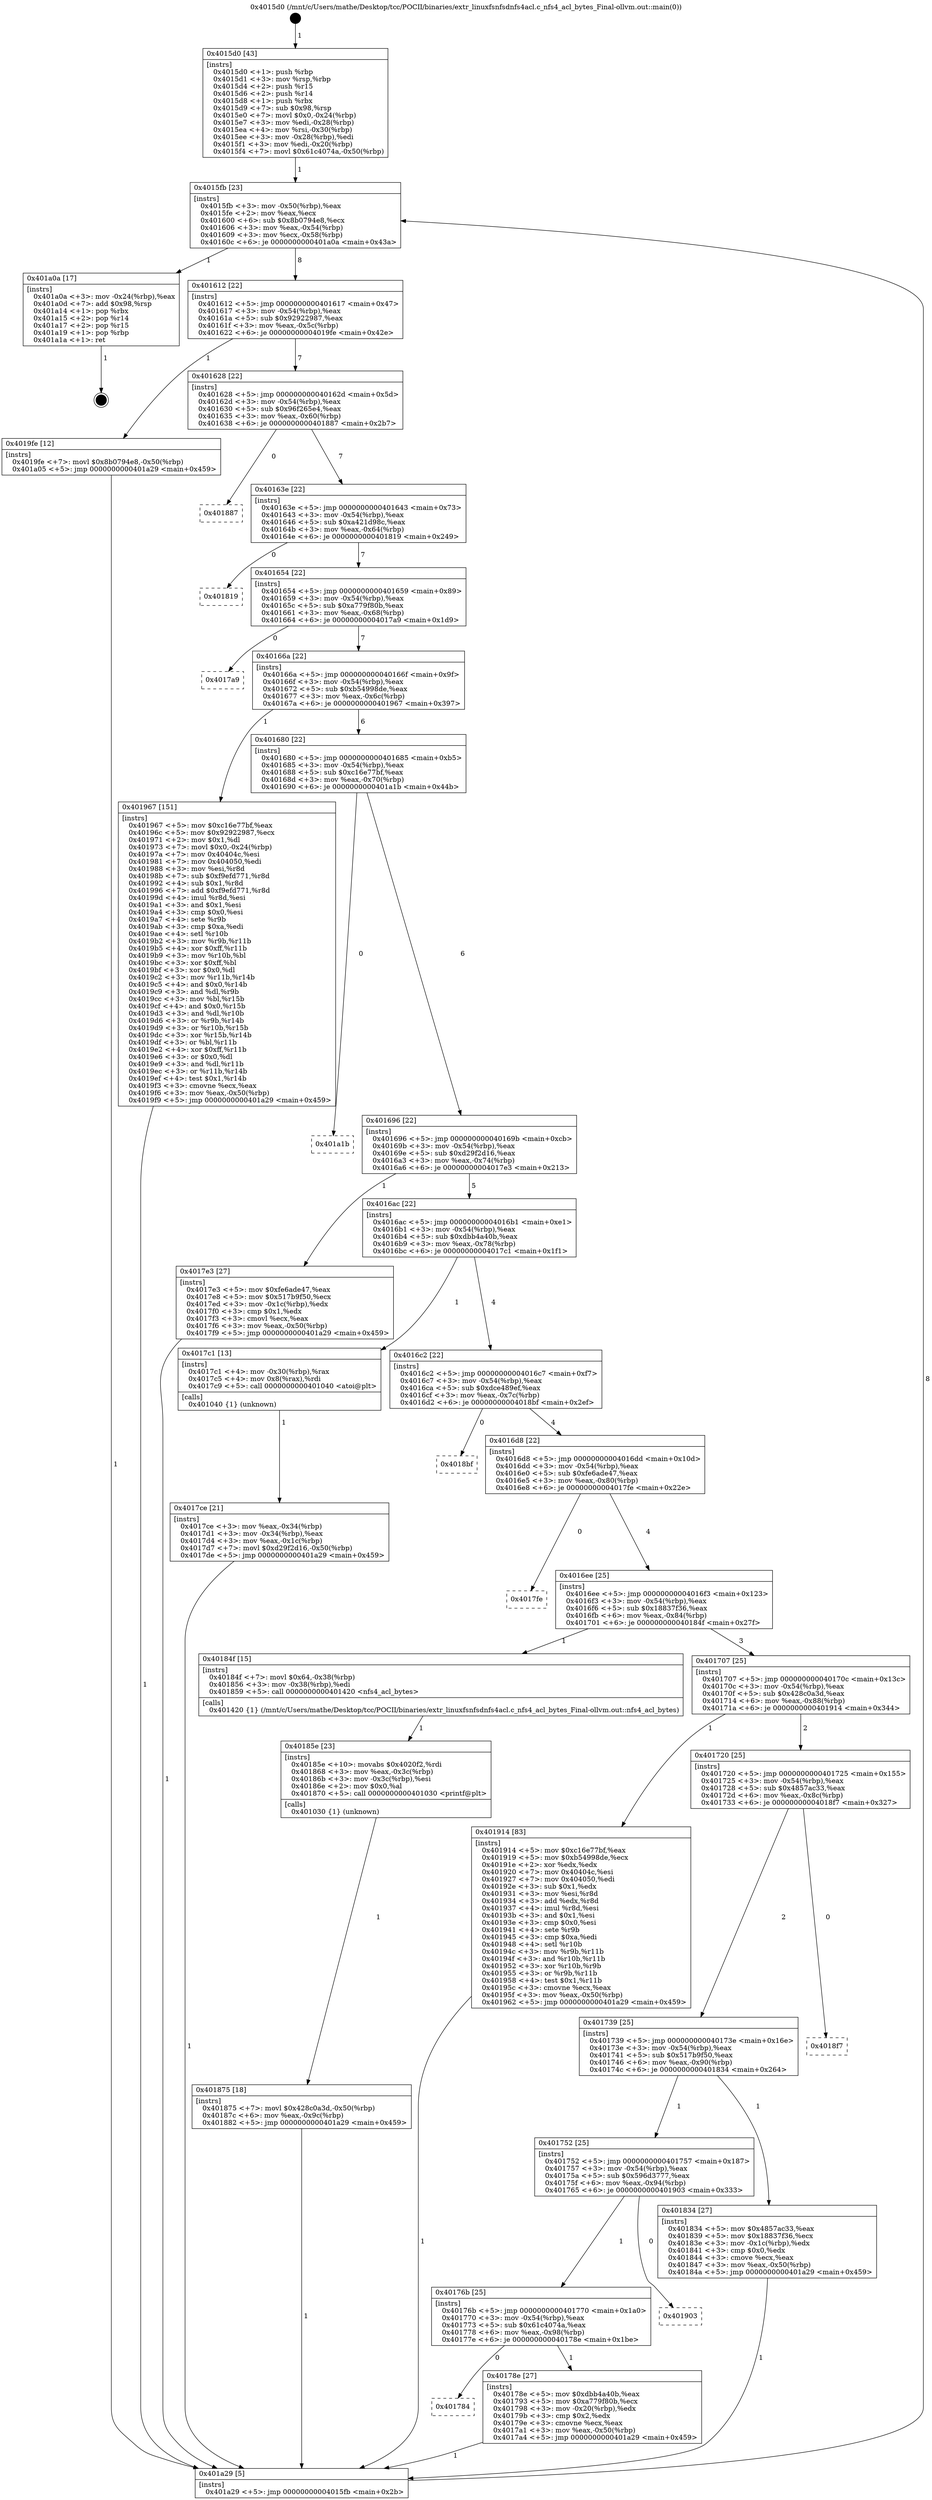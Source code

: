 digraph "0x4015d0" {
  label = "0x4015d0 (/mnt/c/Users/mathe/Desktop/tcc/POCII/binaries/extr_linuxfsnfsdnfs4acl.c_nfs4_acl_bytes_Final-ollvm.out::main(0))"
  labelloc = "t"
  node[shape=record]

  Entry [label="",width=0.3,height=0.3,shape=circle,fillcolor=black,style=filled]
  "0x4015fb" [label="{
     0x4015fb [23]\l
     | [instrs]\l
     &nbsp;&nbsp;0x4015fb \<+3\>: mov -0x50(%rbp),%eax\l
     &nbsp;&nbsp;0x4015fe \<+2\>: mov %eax,%ecx\l
     &nbsp;&nbsp;0x401600 \<+6\>: sub $0x8b0794e8,%ecx\l
     &nbsp;&nbsp;0x401606 \<+3\>: mov %eax,-0x54(%rbp)\l
     &nbsp;&nbsp;0x401609 \<+3\>: mov %ecx,-0x58(%rbp)\l
     &nbsp;&nbsp;0x40160c \<+6\>: je 0000000000401a0a \<main+0x43a\>\l
  }"]
  "0x401a0a" [label="{
     0x401a0a [17]\l
     | [instrs]\l
     &nbsp;&nbsp;0x401a0a \<+3\>: mov -0x24(%rbp),%eax\l
     &nbsp;&nbsp;0x401a0d \<+7\>: add $0x98,%rsp\l
     &nbsp;&nbsp;0x401a14 \<+1\>: pop %rbx\l
     &nbsp;&nbsp;0x401a15 \<+2\>: pop %r14\l
     &nbsp;&nbsp;0x401a17 \<+2\>: pop %r15\l
     &nbsp;&nbsp;0x401a19 \<+1\>: pop %rbp\l
     &nbsp;&nbsp;0x401a1a \<+1\>: ret\l
  }"]
  "0x401612" [label="{
     0x401612 [22]\l
     | [instrs]\l
     &nbsp;&nbsp;0x401612 \<+5\>: jmp 0000000000401617 \<main+0x47\>\l
     &nbsp;&nbsp;0x401617 \<+3\>: mov -0x54(%rbp),%eax\l
     &nbsp;&nbsp;0x40161a \<+5\>: sub $0x92922987,%eax\l
     &nbsp;&nbsp;0x40161f \<+3\>: mov %eax,-0x5c(%rbp)\l
     &nbsp;&nbsp;0x401622 \<+6\>: je 00000000004019fe \<main+0x42e\>\l
  }"]
  Exit [label="",width=0.3,height=0.3,shape=circle,fillcolor=black,style=filled,peripheries=2]
  "0x4019fe" [label="{
     0x4019fe [12]\l
     | [instrs]\l
     &nbsp;&nbsp;0x4019fe \<+7\>: movl $0x8b0794e8,-0x50(%rbp)\l
     &nbsp;&nbsp;0x401a05 \<+5\>: jmp 0000000000401a29 \<main+0x459\>\l
  }"]
  "0x401628" [label="{
     0x401628 [22]\l
     | [instrs]\l
     &nbsp;&nbsp;0x401628 \<+5\>: jmp 000000000040162d \<main+0x5d\>\l
     &nbsp;&nbsp;0x40162d \<+3\>: mov -0x54(%rbp),%eax\l
     &nbsp;&nbsp;0x401630 \<+5\>: sub $0x96f265e4,%eax\l
     &nbsp;&nbsp;0x401635 \<+3\>: mov %eax,-0x60(%rbp)\l
     &nbsp;&nbsp;0x401638 \<+6\>: je 0000000000401887 \<main+0x2b7\>\l
  }"]
  "0x401875" [label="{
     0x401875 [18]\l
     | [instrs]\l
     &nbsp;&nbsp;0x401875 \<+7\>: movl $0x428c0a3d,-0x50(%rbp)\l
     &nbsp;&nbsp;0x40187c \<+6\>: mov %eax,-0x9c(%rbp)\l
     &nbsp;&nbsp;0x401882 \<+5\>: jmp 0000000000401a29 \<main+0x459\>\l
  }"]
  "0x401887" [label="{
     0x401887\l
  }", style=dashed]
  "0x40163e" [label="{
     0x40163e [22]\l
     | [instrs]\l
     &nbsp;&nbsp;0x40163e \<+5\>: jmp 0000000000401643 \<main+0x73\>\l
     &nbsp;&nbsp;0x401643 \<+3\>: mov -0x54(%rbp),%eax\l
     &nbsp;&nbsp;0x401646 \<+5\>: sub $0xa421d98c,%eax\l
     &nbsp;&nbsp;0x40164b \<+3\>: mov %eax,-0x64(%rbp)\l
     &nbsp;&nbsp;0x40164e \<+6\>: je 0000000000401819 \<main+0x249\>\l
  }"]
  "0x40185e" [label="{
     0x40185e [23]\l
     | [instrs]\l
     &nbsp;&nbsp;0x40185e \<+10\>: movabs $0x4020f2,%rdi\l
     &nbsp;&nbsp;0x401868 \<+3\>: mov %eax,-0x3c(%rbp)\l
     &nbsp;&nbsp;0x40186b \<+3\>: mov -0x3c(%rbp),%esi\l
     &nbsp;&nbsp;0x40186e \<+2\>: mov $0x0,%al\l
     &nbsp;&nbsp;0x401870 \<+5\>: call 0000000000401030 \<printf@plt\>\l
     | [calls]\l
     &nbsp;&nbsp;0x401030 \{1\} (unknown)\l
  }"]
  "0x401819" [label="{
     0x401819\l
  }", style=dashed]
  "0x401654" [label="{
     0x401654 [22]\l
     | [instrs]\l
     &nbsp;&nbsp;0x401654 \<+5\>: jmp 0000000000401659 \<main+0x89\>\l
     &nbsp;&nbsp;0x401659 \<+3\>: mov -0x54(%rbp),%eax\l
     &nbsp;&nbsp;0x40165c \<+5\>: sub $0xa779f80b,%eax\l
     &nbsp;&nbsp;0x401661 \<+3\>: mov %eax,-0x68(%rbp)\l
     &nbsp;&nbsp;0x401664 \<+6\>: je 00000000004017a9 \<main+0x1d9\>\l
  }"]
  "0x4017ce" [label="{
     0x4017ce [21]\l
     | [instrs]\l
     &nbsp;&nbsp;0x4017ce \<+3\>: mov %eax,-0x34(%rbp)\l
     &nbsp;&nbsp;0x4017d1 \<+3\>: mov -0x34(%rbp),%eax\l
     &nbsp;&nbsp;0x4017d4 \<+3\>: mov %eax,-0x1c(%rbp)\l
     &nbsp;&nbsp;0x4017d7 \<+7\>: movl $0xd29f2d16,-0x50(%rbp)\l
     &nbsp;&nbsp;0x4017de \<+5\>: jmp 0000000000401a29 \<main+0x459\>\l
  }"]
  "0x4017a9" [label="{
     0x4017a9\l
  }", style=dashed]
  "0x40166a" [label="{
     0x40166a [22]\l
     | [instrs]\l
     &nbsp;&nbsp;0x40166a \<+5\>: jmp 000000000040166f \<main+0x9f\>\l
     &nbsp;&nbsp;0x40166f \<+3\>: mov -0x54(%rbp),%eax\l
     &nbsp;&nbsp;0x401672 \<+5\>: sub $0xb54998de,%eax\l
     &nbsp;&nbsp;0x401677 \<+3\>: mov %eax,-0x6c(%rbp)\l
     &nbsp;&nbsp;0x40167a \<+6\>: je 0000000000401967 \<main+0x397\>\l
  }"]
  "0x4015d0" [label="{
     0x4015d0 [43]\l
     | [instrs]\l
     &nbsp;&nbsp;0x4015d0 \<+1\>: push %rbp\l
     &nbsp;&nbsp;0x4015d1 \<+3\>: mov %rsp,%rbp\l
     &nbsp;&nbsp;0x4015d4 \<+2\>: push %r15\l
     &nbsp;&nbsp;0x4015d6 \<+2\>: push %r14\l
     &nbsp;&nbsp;0x4015d8 \<+1\>: push %rbx\l
     &nbsp;&nbsp;0x4015d9 \<+7\>: sub $0x98,%rsp\l
     &nbsp;&nbsp;0x4015e0 \<+7\>: movl $0x0,-0x24(%rbp)\l
     &nbsp;&nbsp;0x4015e7 \<+3\>: mov %edi,-0x28(%rbp)\l
     &nbsp;&nbsp;0x4015ea \<+4\>: mov %rsi,-0x30(%rbp)\l
     &nbsp;&nbsp;0x4015ee \<+3\>: mov -0x28(%rbp),%edi\l
     &nbsp;&nbsp;0x4015f1 \<+3\>: mov %edi,-0x20(%rbp)\l
     &nbsp;&nbsp;0x4015f4 \<+7\>: movl $0x61c4074a,-0x50(%rbp)\l
  }"]
  "0x401967" [label="{
     0x401967 [151]\l
     | [instrs]\l
     &nbsp;&nbsp;0x401967 \<+5\>: mov $0xc16e77bf,%eax\l
     &nbsp;&nbsp;0x40196c \<+5\>: mov $0x92922987,%ecx\l
     &nbsp;&nbsp;0x401971 \<+2\>: mov $0x1,%dl\l
     &nbsp;&nbsp;0x401973 \<+7\>: movl $0x0,-0x24(%rbp)\l
     &nbsp;&nbsp;0x40197a \<+7\>: mov 0x40404c,%esi\l
     &nbsp;&nbsp;0x401981 \<+7\>: mov 0x404050,%edi\l
     &nbsp;&nbsp;0x401988 \<+3\>: mov %esi,%r8d\l
     &nbsp;&nbsp;0x40198b \<+7\>: sub $0xf9efd771,%r8d\l
     &nbsp;&nbsp;0x401992 \<+4\>: sub $0x1,%r8d\l
     &nbsp;&nbsp;0x401996 \<+7\>: add $0xf9efd771,%r8d\l
     &nbsp;&nbsp;0x40199d \<+4\>: imul %r8d,%esi\l
     &nbsp;&nbsp;0x4019a1 \<+3\>: and $0x1,%esi\l
     &nbsp;&nbsp;0x4019a4 \<+3\>: cmp $0x0,%esi\l
     &nbsp;&nbsp;0x4019a7 \<+4\>: sete %r9b\l
     &nbsp;&nbsp;0x4019ab \<+3\>: cmp $0xa,%edi\l
     &nbsp;&nbsp;0x4019ae \<+4\>: setl %r10b\l
     &nbsp;&nbsp;0x4019b2 \<+3\>: mov %r9b,%r11b\l
     &nbsp;&nbsp;0x4019b5 \<+4\>: xor $0xff,%r11b\l
     &nbsp;&nbsp;0x4019b9 \<+3\>: mov %r10b,%bl\l
     &nbsp;&nbsp;0x4019bc \<+3\>: xor $0xff,%bl\l
     &nbsp;&nbsp;0x4019bf \<+3\>: xor $0x0,%dl\l
     &nbsp;&nbsp;0x4019c2 \<+3\>: mov %r11b,%r14b\l
     &nbsp;&nbsp;0x4019c5 \<+4\>: and $0x0,%r14b\l
     &nbsp;&nbsp;0x4019c9 \<+3\>: and %dl,%r9b\l
     &nbsp;&nbsp;0x4019cc \<+3\>: mov %bl,%r15b\l
     &nbsp;&nbsp;0x4019cf \<+4\>: and $0x0,%r15b\l
     &nbsp;&nbsp;0x4019d3 \<+3\>: and %dl,%r10b\l
     &nbsp;&nbsp;0x4019d6 \<+3\>: or %r9b,%r14b\l
     &nbsp;&nbsp;0x4019d9 \<+3\>: or %r10b,%r15b\l
     &nbsp;&nbsp;0x4019dc \<+3\>: xor %r15b,%r14b\l
     &nbsp;&nbsp;0x4019df \<+3\>: or %bl,%r11b\l
     &nbsp;&nbsp;0x4019e2 \<+4\>: xor $0xff,%r11b\l
     &nbsp;&nbsp;0x4019e6 \<+3\>: or $0x0,%dl\l
     &nbsp;&nbsp;0x4019e9 \<+3\>: and %dl,%r11b\l
     &nbsp;&nbsp;0x4019ec \<+3\>: or %r11b,%r14b\l
     &nbsp;&nbsp;0x4019ef \<+4\>: test $0x1,%r14b\l
     &nbsp;&nbsp;0x4019f3 \<+3\>: cmovne %ecx,%eax\l
     &nbsp;&nbsp;0x4019f6 \<+3\>: mov %eax,-0x50(%rbp)\l
     &nbsp;&nbsp;0x4019f9 \<+5\>: jmp 0000000000401a29 \<main+0x459\>\l
  }"]
  "0x401680" [label="{
     0x401680 [22]\l
     | [instrs]\l
     &nbsp;&nbsp;0x401680 \<+5\>: jmp 0000000000401685 \<main+0xb5\>\l
     &nbsp;&nbsp;0x401685 \<+3\>: mov -0x54(%rbp),%eax\l
     &nbsp;&nbsp;0x401688 \<+5\>: sub $0xc16e77bf,%eax\l
     &nbsp;&nbsp;0x40168d \<+3\>: mov %eax,-0x70(%rbp)\l
     &nbsp;&nbsp;0x401690 \<+6\>: je 0000000000401a1b \<main+0x44b\>\l
  }"]
  "0x401a29" [label="{
     0x401a29 [5]\l
     | [instrs]\l
     &nbsp;&nbsp;0x401a29 \<+5\>: jmp 00000000004015fb \<main+0x2b\>\l
  }"]
  "0x401a1b" [label="{
     0x401a1b\l
  }", style=dashed]
  "0x401696" [label="{
     0x401696 [22]\l
     | [instrs]\l
     &nbsp;&nbsp;0x401696 \<+5\>: jmp 000000000040169b \<main+0xcb\>\l
     &nbsp;&nbsp;0x40169b \<+3\>: mov -0x54(%rbp),%eax\l
     &nbsp;&nbsp;0x40169e \<+5\>: sub $0xd29f2d16,%eax\l
     &nbsp;&nbsp;0x4016a3 \<+3\>: mov %eax,-0x74(%rbp)\l
     &nbsp;&nbsp;0x4016a6 \<+6\>: je 00000000004017e3 \<main+0x213\>\l
  }"]
  "0x401784" [label="{
     0x401784\l
  }", style=dashed]
  "0x4017e3" [label="{
     0x4017e3 [27]\l
     | [instrs]\l
     &nbsp;&nbsp;0x4017e3 \<+5\>: mov $0xfe6ade47,%eax\l
     &nbsp;&nbsp;0x4017e8 \<+5\>: mov $0x517b9f50,%ecx\l
     &nbsp;&nbsp;0x4017ed \<+3\>: mov -0x1c(%rbp),%edx\l
     &nbsp;&nbsp;0x4017f0 \<+3\>: cmp $0x1,%edx\l
     &nbsp;&nbsp;0x4017f3 \<+3\>: cmovl %ecx,%eax\l
     &nbsp;&nbsp;0x4017f6 \<+3\>: mov %eax,-0x50(%rbp)\l
     &nbsp;&nbsp;0x4017f9 \<+5\>: jmp 0000000000401a29 \<main+0x459\>\l
  }"]
  "0x4016ac" [label="{
     0x4016ac [22]\l
     | [instrs]\l
     &nbsp;&nbsp;0x4016ac \<+5\>: jmp 00000000004016b1 \<main+0xe1\>\l
     &nbsp;&nbsp;0x4016b1 \<+3\>: mov -0x54(%rbp),%eax\l
     &nbsp;&nbsp;0x4016b4 \<+5\>: sub $0xdbb4a40b,%eax\l
     &nbsp;&nbsp;0x4016b9 \<+3\>: mov %eax,-0x78(%rbp)\l
     &nbsp;&nbsp;0x4016bc \<+6\>: je 00000000004017c1 \<main+0x1f1\>\l
  }"]
  "0x40178e" [label="{
     0x40178e [27]\l
     | [instrs]\l
     &nbsp;&nbsp;0x40178e \<+5\>: mov $0xdbb4a40b,%eax\l
     &nbsp;&nbsp;0x401793 \<+5\>: mov $0xa779f80b,%ecx\l
     &nbsp;&nbsp;0x401798 \<+3\>: mov -0x20(%rbp),%edx\l
     &nbsp;&nbsp;0x40179b \<+3\>: cmp $0x2,%edx\l
     &nbsp;&nbsp;0x40179e \<+3\>: cmovne %ecx,%eax\l
     &nbsp;&nbsp;0x4017a1 \<+3\>: mov %eax,-0x50(%rbp)\l
     &nbsp;&nbsp;0x4017a4 \<+5\>: jmp 0000000000401a29 \<main+0x459\>\l
  }"]
  "0x4017c1" [label="{
     0x4017c1 [13]\l
     | [instrs]\l
     &nbsp;&nbsp;0x4017c1 \<+4\>: mov -0x30(%rbp),%rax\l
     &nbsp;&nbsp;0x4017c5 \<+4\>: mov 0x8(%rax),%rdi\l
     &nbsp;&nbsp;0x4017c9 \<+5\>: call 0000000000401040 \<atoi@plt\>\l
     | [calls]\l
     &nbsp;&nbsp;0x401040 \{1\} (unknown)\l
  }"]
  "0x4016c2" [label="{
     0x4016c2 [22]\l
     | [instrs]\l
     &nbsp;&nbsp;0x4016c2 \<+5\>: jmp 00000000004016c7 \<main+0xf7\>\l
     &nbsp;&nbsp;0x4016c7 \<+3\>: mov -0x54(%rbp),%eax\l
     &nbsp;&nbsp;0x4016ca \<+5\>: sub $0xdce489ef,%eax\l
     &nbsp;&nbsp;0x4016cf \<+3\>: mov %eax,-0x7c(%rbp)\l
     &nbsp;&nbsp;0x4016d2 \<+6\>: je 00000000004018bf \<main+0x2ef\>\l
  }"]
  "0x40176b" [label="{
     0x40176b [25]\l
     | [instrs]\l
     &nbsp;&nbsp;0x40176b \<+5\>: jmp 0000000000401770 \<main+0x1a0\>\l
     &nbsp;&nbsp;0x401770 \<+3\>: mov -0x54(%rbp),%eax\l
     &nbsp;&nbsp;0x401773 \<+5\>: sub $0x61c4074a,%eax\l
     &nbsp;&nbsp;0x401778 \<+6\>: mov %eax,-0x98(%rbp)\l
     &nbsp;&nbsp;0x40177e \<+6\>: je 000000000040178e \<main+0x1be\>\l
  }"]
  "0x4018bf" [label="{
     0x4018bf\l
  }", style=dashed]
  "0x4016d8" [label="{
     0x4016d8 [22]\l
     | [instrs]\l
     &nbsp;&nbsp;0x4016d8 \<+5\>: jmp 00000000004016dd \<main+0x10d\>\l
     &nbsp;&nbsp;0x4016dd \<+3\>: mov -0x54(%rbp),%eax\l
     &nbsp;&nbsp;0x4016e0 \<+5\>: sub $0xfe6ade47,%eax\l
     &nbsp;&nbsp;0x4016e5 \<+3\>: mov %eax,-0x80(%rbp)\l
     &nbsp;&nbsp;0x4016e8 \<+6\>: je 00000000004017fe \<main+0x22e\>\l
  }"]
  "0x401903" [label="{
     0x401903\l
  }", style=dashed]
  "0x4017fe" [label="{
     0x4017fe\l
  }", style=dashed]
  "0x4016ee" [label="{
     0x4016ee [25]\l
     | [instrs]\l
     &nbsp;&nbsp;0x4016ee \<+5\>: jmp 00000000004016f3 \<main+0x123\>\l
     &nbsp;&nbsp;0x4016f3 \<+3\>: mov -0x54(%rbp),%eax\l
     &nbsp;&nbsp;0x4016f6 \<+5\>: sub $0x18837f36,%eax\l
     &nbsp;&nbsp;0x4016fb \<+6\>: mov %eax,-0x84(%rbp)\l
     &nbsp;&nbsp;0x401701 \<+6\>: je 000000000040184f \<main+0x27f\>\l
  }"]
  "0x401752" [label="{
     0x401752 [25]\l
     | [instrs]\l
     &nbsp;&nbsp;0x401752 \<+5\>: jmp 0000000000401757 \<main+0x187\>\l
     &nbsp;&nbsp;0x401757 \<+3\>: mov -0x54(%rbp),%eax\l
     &nbsp;&nbsp;0x40175a \<+5\>: sub $0x596d3777,%eax\l
     &nbsp;&nbsp;0x40175f \<+6\>: mov %eax,-0x94(%rbp)\l
     &nbsp;&nbsp;0x401765 \<+6\>: je 0000000000401903 \<main+0x333\>\l
  }"]
  "0x40184f" [label="{
     0x40184f [15]\l
     | [instrs]\l
     &nbsp;&nbsp;0x40184f \<+7\>: movl $0x64,-0x38(%rbp)\l
     &nbsp;&nbsp;0x401856 \<+3\>: mov -0x38(%rbp),%edi\l
     &nbsp;&nbsp;0x401859 \<+5\>: call 0000000000401420 \<nfs4_acl_bytes\>\l
     | [calls]\l
     &nbsp;&nbsp;0x401420 \{1\} (/mnt/c/Users/mathe/Desktop/tcc/POCII/binaries/extr_linuxfsnfsdnfs4acl.c_nfs4_acl_bytes_Final-ollvm.out::nfs4_acl_bytes)\l
  }"]
  "0x401707" [label="{
     0x401707 [25]\l
     | [instrs]\l
     &nbsp;&nbsp;0x401707 \<+5\>: jmp 000000000040170c \<main+0x13c\>\l
     &nbsp;&nbsp;0x40170c \<+3\>: mov -0x54(%rbp),%eax\l
     &nbsp;&nbsp;0x40170f \<+5\>: sub $0x428c0a3d,%eax\l
     &nbsp;&nbsp;0x401714 \<+6\>: mov %eax,-0x88(%rbp)\l
     &nbsp;&nbsp;0x40171a \<+6\>: je 0000000000401914 \<main+0x344\>\l
  }"]
  "0x401834" [label="{
     0x401834 [27]\l
     | [instrs]\l
     &nbsp;&nbsp;0x401834 \<+5\>: mov $0x4857ac33,%eax\l
     &nbsp;&nbsp;0x401839 \<+5\>: mov $0x18837f36,%ecx\l
     &nbsp;&nbsp;0x40183e \<+3\>: mov -0x1c(%rbp),%edx\l
     &nbsp;&nbsp;0x401841 \<+3\>: cmp $0x0,%edx\l
     &nbsp;&nbsp;0x401844 \<+3\>: cmove %ecx,%eax\l
     &nbsp;&nbsp;0x401847 \<+3\>: mov %eax,-0x50(%rbp)\l
     &nbsp;&nbsp;0x40184a \<+5\>: jmp 0000000000401a29 \<main+0x459\>\l
  }"]
  "0x401914" [label="{
     0x401914 [83]\l
     | [instrs]\l
     &nbsp;&nbsp;0x401914 \<+5\>: mov $0xc16e77bf,%eax\l
     &nbsp;&nbsp;0x401919 \<+5\>: mov $0xb54998de,%ecx\l
     &nbsp;&nbsp;0x40191e \<+2\>: xor %edx,%edx\l
     &nbsp;&nbsp;0x401920 \<+7\>: mov 0x40404c,%esi\l
     &nbsp;&nbsp;0x401927 \<+7\>: mov 0x404050,%edi\l
     &nbsp;&nbsp;0x40192e \<+3\>: sub $0x1,%edx\l
     &nbsp;&nbsp;0x401931 \<+3\>: mov %esi,%r8d\l
     &nbsp;&nbsp;0x401934 \<+3\>: add %edx,%r8d\l
     &nbsp;&nbsp;0x401937 \<+4\>: imul %r8d,%esi\l
     &nbsp;&nbsp;0x40193b \<+3\>: and $0x1,%esi\l
     &nbsp;&nbsp;0x40193e \<+3\>: cmp $0x0,%esi\l
     &nbsp;&nbsp;0x401941 \<+4\>: sete %r9b\l
     &nbsp;&nbsp;0x401945 \<+3\>: cmp $0xa,%edi\l
     &nbsp;&nbsp;0x401948 \<+4\>: setl %r10b\l
     &nbsp;&nbsp;0x40194c \<+3\>: mov %r9b,%r11b\l
     &nbsp;&nbsp;0x40194f \<+3\>: and %r10b,%r11b\l
     &nbsp;&nbsp;0x401952 \<+3\>: xor %r10b,%r9b\l
     &nbsp;&nbsp;0x401955 \<+3\>: or %r9b,%r11b\l
     &nbsp;&nbsp;0x401958 \<+4\>: test $0x1,%r11b\l
     &nbsp;&nbsp;0x40195c \<+3\>: cmovne %ecx,%eax\l
     &nbsp;&nbsp;0x40195f \<+3\>: mov %eax,-0x50(%rbp)\l
     &nbsp;&nbsp;0x401962 \<+5\>: jmp 0000000000401a29 \<main+0x459\>\l
  }"]
  "0x401720" [label="{
     0x401720 [25]\l
     | [instrs]\l
     &nbsp;&nbsp;0x401720 \<+5\>: jmp 0000000000401725 \<main+0x155\>\l
     &nbsp;&nbsp;0x401725 \<+3\>: mov -0x54(%rbp),%eax\l
     &nbsp;&nbsp;0x401728 \<+5\>: sub $0x4857ac33,%eax\l
     &nbsp;&nbsp;0x40172d \<+6\>: mov %eax,-0x8c(%rbp)\l
     &nbsp;&nbsp;0x401733 \<+6\>: je 00000000004018f7 \<main+0x327\>\l
  }"]
  "0x401739" [label="{
     0x401739 [25]\l
     | [instrs]\l
     &nbsp;&nbsp;0x401739 \<+5\>: jmp 000000000040173e \<main+0x16e\>\l
     &nbsp;&nbsp;0x40173e \<+3\>: mov -0x54(%rbp),%eax\l
     &nbsp;&nbsp;0x401741 \<+5\>: sub $0x517b9f50,%eax\l
     &nbsp;&nbsp;0x401746 \<+6\>: mov %eax,-0x90(%rbp)\l
     &nbsp;&nbsp;0x40174c \<+6\>: je 0000000000401834 \<main+0x264\>\l
  }"]
  "0x4018f7" [label="{
     0x4018f7\l
  }", style=dashed]
  Entry -> "0x4015d0" [label=" 1"]
  "0x4015fb" -> "0x401a0a" [label=" 1"]
  "0x4015fb" -> "0x401612" [label=" 8"]
  "0x401a0a" -> Exit [label=" 1"]
  "0x401612" -> "0x4019fe" [label=" 1"]
  "0x401612" -> "0x401628" [label=" 7"]
  "0x4019fe" -> "0x401a29" [label=" 1"]
  "0x401628" -> "0x401887" [label=" 0"]
  "0x401628" -> "0x40163e" [label=" 7"]
  "0x401967" -> "0x401a29" [label=" 1"]
  "0x40163e" -> "0x401819" [label=" 0"]
  "0x40163e" -> "0x401654" [label=" 7"]
  "0x401914" -> "0x401a29" [label=" 1"]
  "0x401654" -> "0x4017a9" [label=" 0"]
  "0x401654" -> "0x40166a" [label=" 7"]
  "0x401875" -> "0x401a29" [label=" 1"]
  "0x40166a" -> "0x401967" [label=" 1"]
  "0x40166a" -> "0x401680" [label=" 6"]
  "0x40185e" -> "0x401875" [label=" 1"]
  "0x401680" -> "0x401a1b" [label=" 0"]
  "0x401680" -> "0x401696" [label=" 6"]
  "0x40184f" -> "0x40185e" [label=" 1"]
  "0x401696" -> "0x4017e3" [label=" 1"]
  "0x401696" -> "0x4016ac" [label=" 5"]
  "0x401834" -> "0x401a29" [label=" 1"]
  "0x4016ac" -> "0x4017c1" [label=" 1"]
  "0x4016ac" -> "0x4016c2" [label=" 4"]
  "0x4017e3" -> "0x401a29" [label=" 1"]
  "0x4016c2" -> "0x4018bf" [label=" 0"]
  "0x4016c2" -> "0x4016d8" [label=" 4"]
  "0x4017c1" -> "0x4017ce" [label=" 1"]
  "0x4016d8" -> "0x4017fe" [label=" 0"]
  "0x4016d8" -> "0x4016ee" [label=" 4"]
  "0x401a29" -> "0x4015fb" [label=" 8"]
  "0x4016ee" -> "0x40184f" [label=" 1"]
  "0x4016ee" -> "0x401707" [label=" 3"]
  "0x40178e" -> "0x401a29" [label=" 1"]
  "0x401707" -> "0x401914" [label=" 1"]
  "0x401707" -> "0x401720" [label=" 2"]
  "0x40176b" -> "0x401784" [label=" 0"]
  "0x401720" -> "0x4018f7" [label=" 0"]
  "0x401720" -> "0x401739" [label=" 2"]
  "0x40176b" -> "0x40178e" [label=" 1"]
  "0x401739" -> "0x401834" [label=" 1"]
  "0x401739" -> "0x401752" [label=" 1"]
  "0x4015d0" -> "0x4015fb" [label=" 1"]
  "0x401752" -> "0x401903" [label=" 0"]
  "0x401752" -> "0x40176b" [label=" 1"]
  "0x4017ce" -> "0x401a29" [label=" 1"]
}
